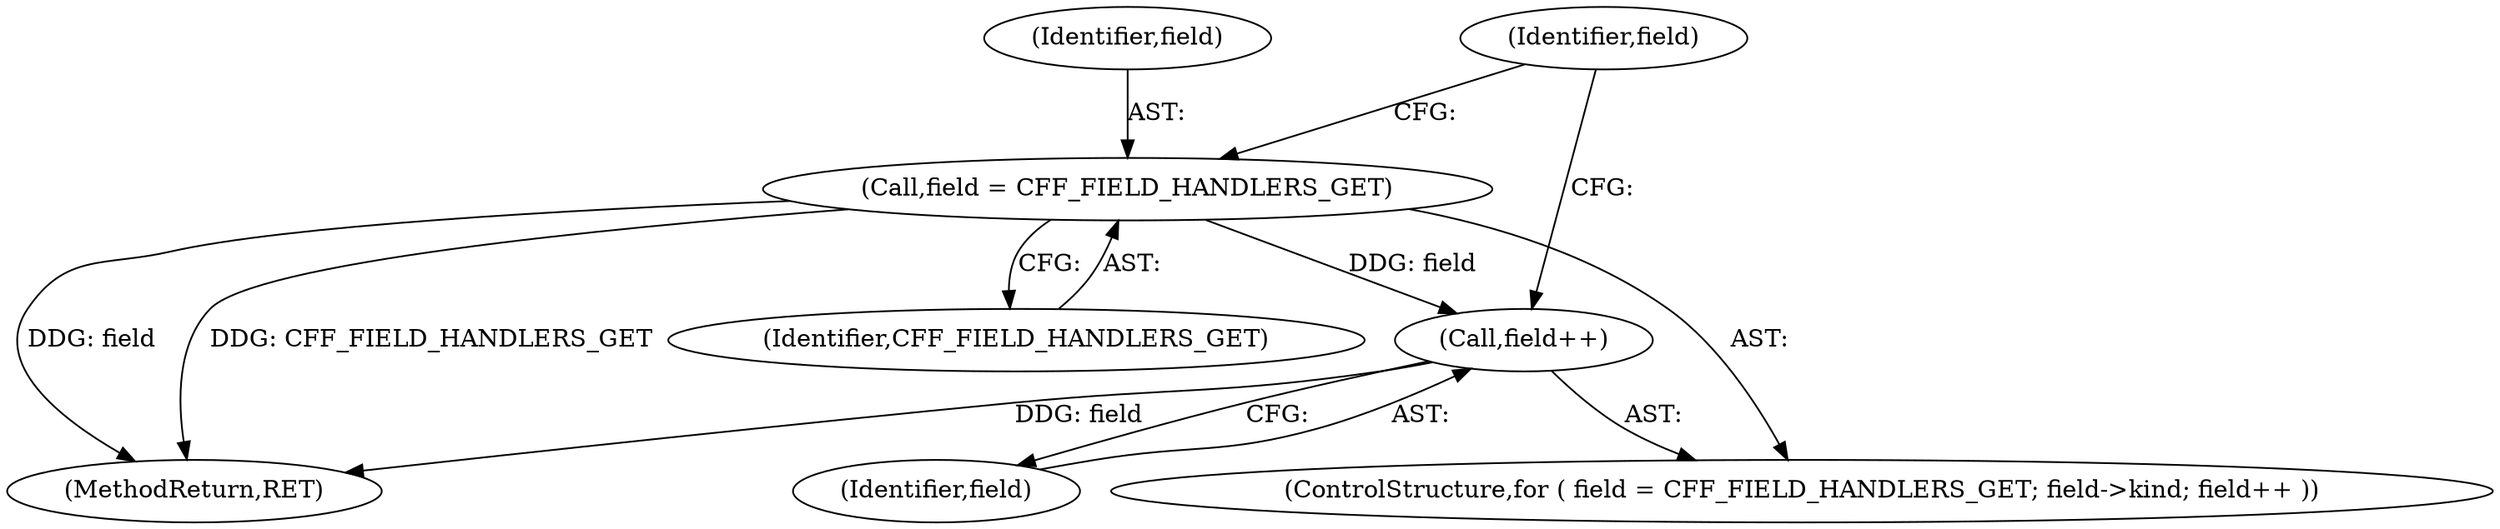 digraph "0_savannah_beecf80a6deecbaf5d264d4f864451bde4fe98b8@pointer" {
"1000694" [label="(Call,field++)"];
"1000688" [label="(Call,field = CFF_FIELD_HANDLERS_GET)"];
"1000687" [label="(ControlStructure,for ( field = CFF_FIELD_HANDLERS_GET; field->kind; field++ ))"];
"1000694" [label="(Call,field++)"];
"1000695" [label="(Identifier,field)"];
"1000689" [label="(Identifier,field)"];
"1000692" [label="(Identifier,field)"];
"1000688" [label="(Call,field = CFF_FIELD_HANDLERS_GET)"];
"1001011" [label="(MethodReturn,RET)"];
"1000690" [label="(Identifier,CFF_FIELD_HANDLERS_GET)"];
"1000694" -> "1000687"  [label="AST: "];
"1000694" -> "1000695"  [label="CFG: "];
"1000695" -> "1000694"  [label="AST: "];
"1000692" -> "1000694"  [label="CFG: "];
"1000694" -> "1001011"  [label="DDG: field"];
"1000688" -> "1000694"  [label="DDG: field"];
"1000688" -> "1000687"  [label="AST: "];
"1000688" -> "1000690"  [label="CFG: "];
"1000689" -> "1000688"  [label="AST: "];
"1000690" -> "1000688"  [label="AST: "];
"1000692" -> "1000688"  [label="CFG: "];
"1000688" -> "1001011"  [label="DDG: field"];
"1000688" -> "1001011"  [label="DDG: CFF_FIELD_HANDLERS_GET"];
}

